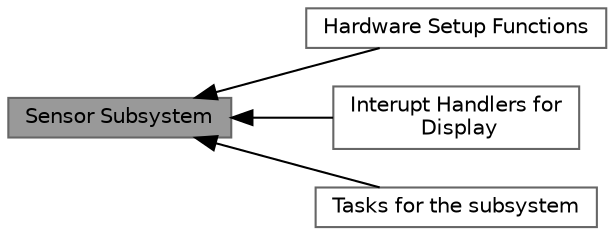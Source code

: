 digraph "Sensor Subsystem"
{
 // LATEX_PDF_SIZE
  bgcolor="transparent";
  edge [fontname=Helvetica,fontsize=10,labelfontname=Helvetica,labelfontsize=10];
  node [fontname=Helvetica,fontsize=10,shape=box,height=0.2,width=0.4];
  rankdir=LR;
  Node4 [id="Node000004",label="Hardware Setup Functions",height=0.2,width=0.4,color="grey40", fillcolor="white", style="filled",URL="$group__HardwareSetup.html",tooltip=" "];
  Node2 [id="Node000002",label="Interupt Handlers for\l Display",height=0.2,width=0.4,color="grey40", fillcolor="white", style="filled",URL="$group__InteruptHandlers.html",tooltip=" "];
  Node1 [id="Node000001",label="Sensor Subsystem",height=0.2,width=0.4,color="gray40", fillcolor="grey60", style="filled", fontcolor="black",tooltip=" "];
  Node3 [id="Node000003",label="Tasks for the subsystem",height=0.2,width=0.4,color="grey40", fillcolor="white", style="filled",URL="$group__tasks.html",tooltip=" "];
  Node1->Node2 [shape=plaintext, dir="back", style="solid"];
  Node1->Node3 [shape=plaintext, dir="back", style="solid"];
  Node1->Node4 [shape=plaintext, dir="back", style="solid"];
}
